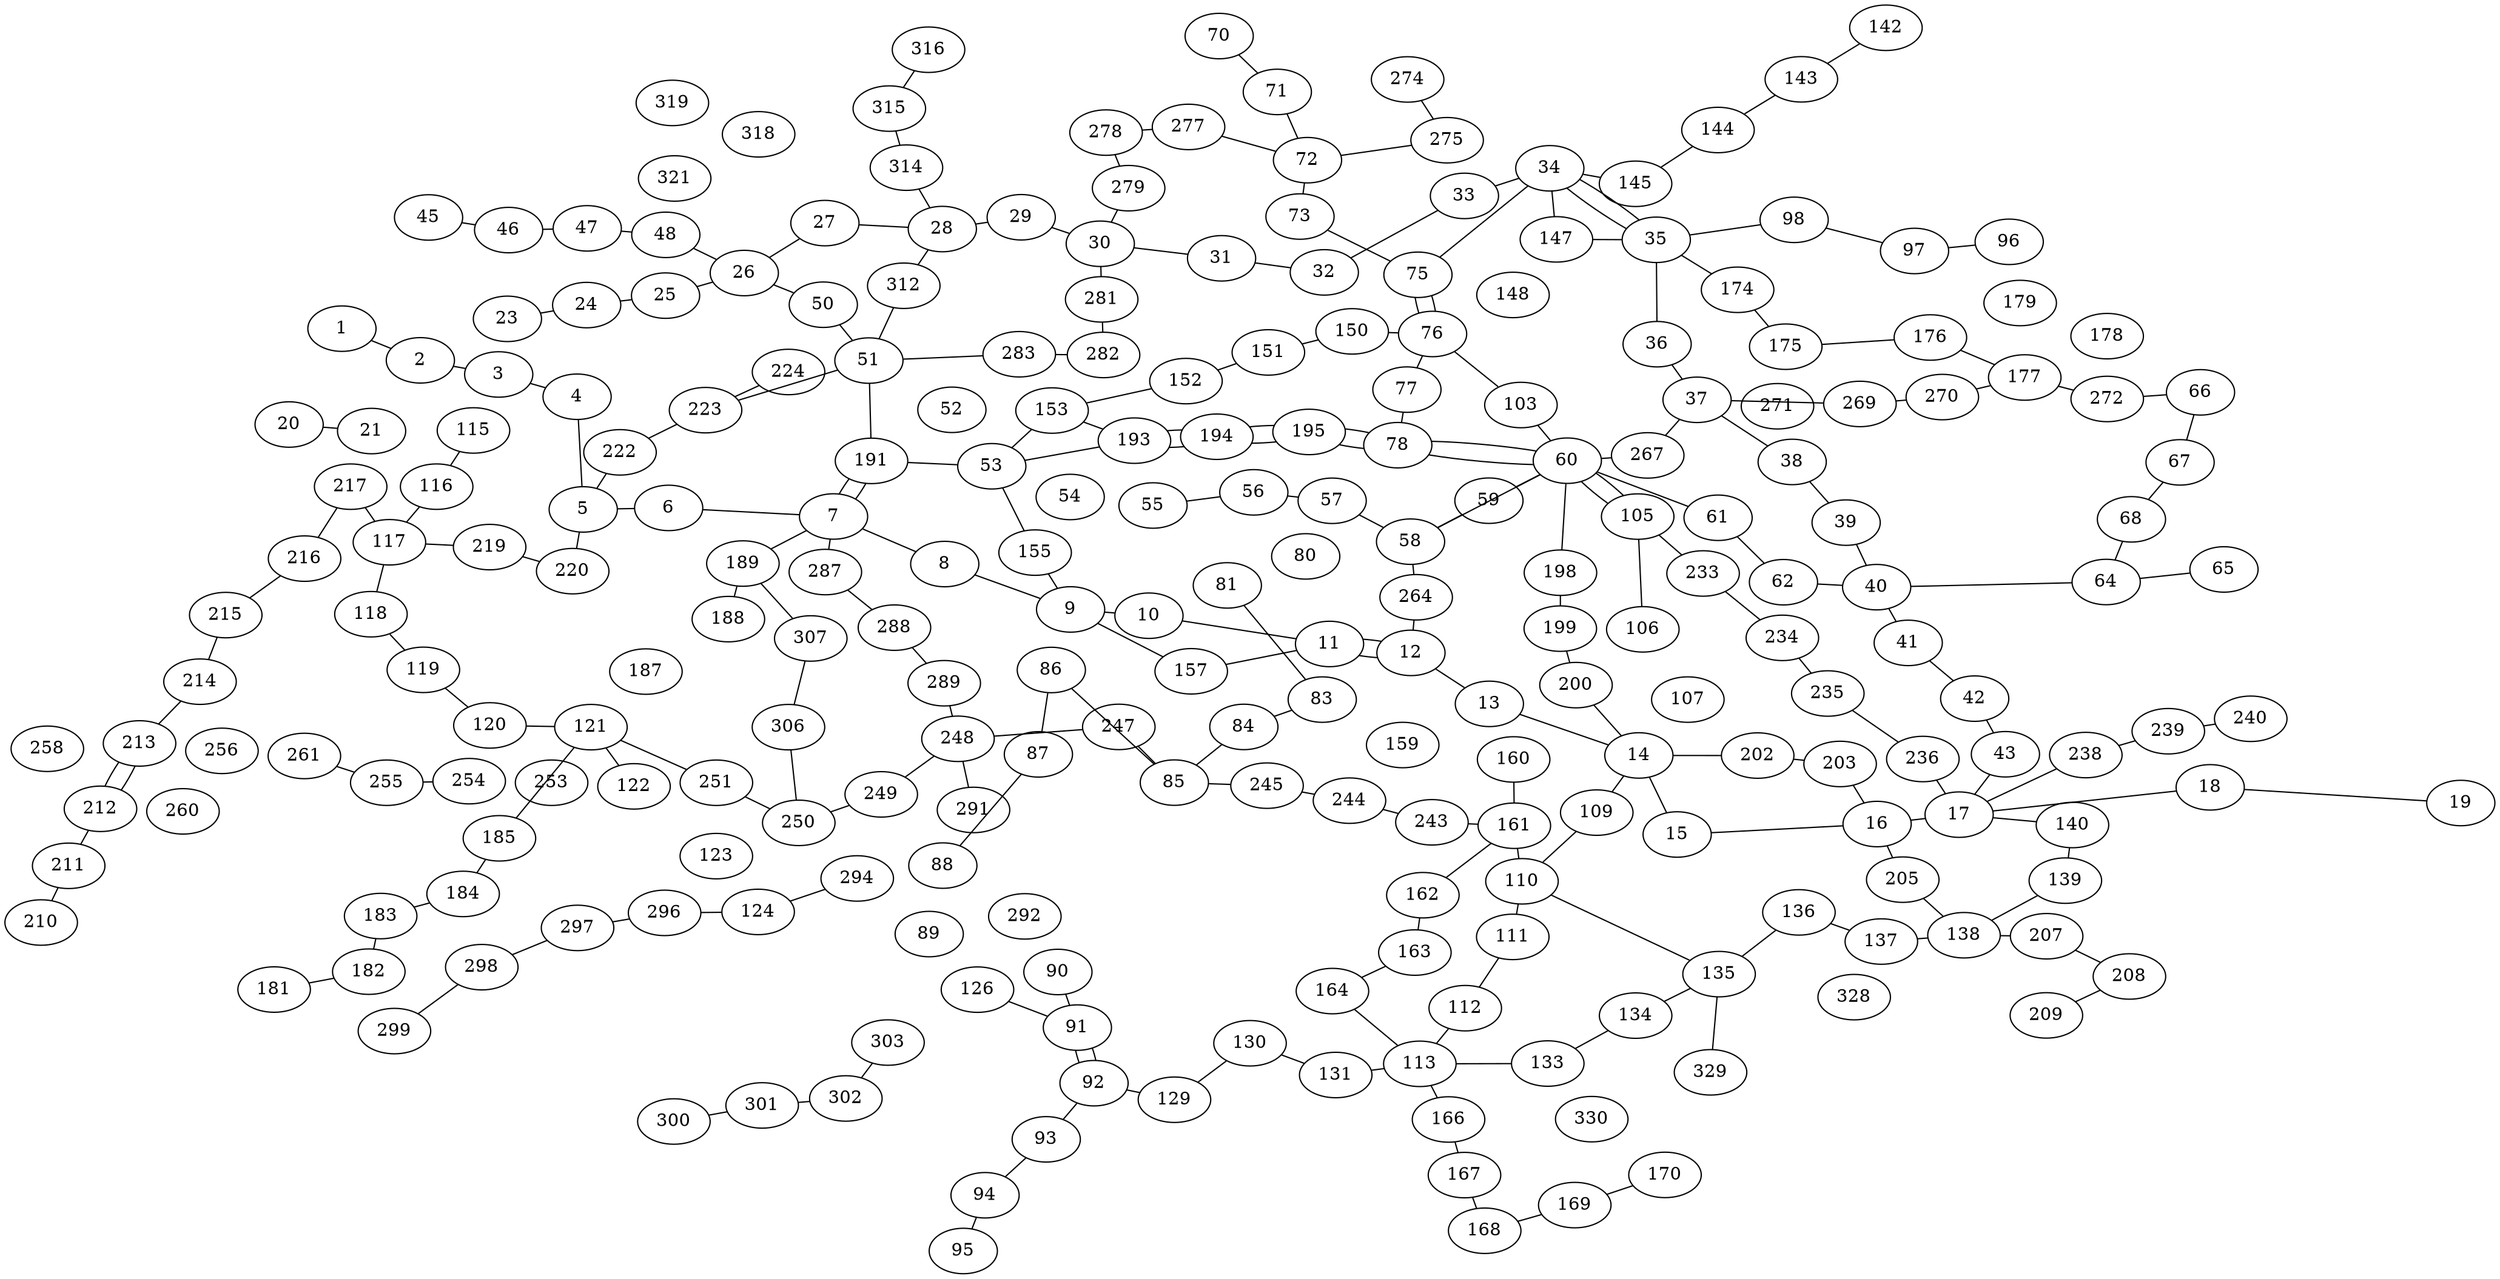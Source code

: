 graph G {
    layout=neato;
    overlap=false;
    "1" [pos="2.28258384736155,48.8781626526965!"];
    "2" [pos="2.28943541854221,48.8756673756517!"];
    "3" [pos="2.29581177523576,48.874994575223!"];
    "4" [pos="2.30075978497892,48.872037763641!"];
    "5" [pos="2.30948819233711,48.8687248870505!"];
    "6" [pos="2.31446450132278,48.8676562912457!"];
    "7" [pos="2.32296144579826,48.8665579920016!"];
    "8" [pos="2.32967809471164,48.8644778383665!"];
    "9" [pos="2.33645436775425,48.862222264626!"];
    "10" [pos="2.34096962328527,48.8608712117595!"];
    "11" [pos="2.34816099123458,48.8569534598372!"];
    "12" [pos="2.3520676701391,48.8573524042377!"];
    "13" [pos="2.36088525627519,48.8551874206563!"];
    "14" [pos="2.36871896103409,48.8520542925495!"];
    "15" [pos="2.3731565937892,48.8456832057876!"];
    "16" [pos="2.38720107040939,48.8472129257497!"];
    "17" [pos="2.39584398872374,48.8480842890258!"];
    "18" [pos="2.4108049967015,48.8470077301404!"];
    "19" [pos="2.44054009540611,48.8443175133653!"];
    "20" [pos="2.27763271754527,48.8713967943003!"];
    "21" [pos="2.28582876591298,48.8699260814626!"];
    "23" [pos="2.29811328861724,48.8782277299144!"];
    "24" [pos="2.30329436242521,48.8792652531651!"];
    "25" [pos="2.3094129673747,48.8805687691788!"];
    "26" [pos="2.31581509264638,48.8810731821276!"];
    "27" [pos="2.32135917382297,48.8823458178481!"];
    "28" [pos="2.32795832801022,48.8836690873247!"];
    "29" [pos="2.33248437543436,48.8837663535292!"];
    "30" [pos="2.33721116470113,48.8820209311193!"];
    "31" [pos="2.34415484033029,48.8828685678959!"];
    "32" [pos="2.3506070793551,48.8837760886089!"];
    "33" [pos="2.3604041692741,48.8843864099048!"];
    "34" [pos="2.36577437055817,48.8843205479219!"];
    "35" [pos="2.37143895998561,48.8830239124814!"];
    "36" [pos="2.37046757479386,48.8776498075734!"];
    "37" [pos="2.37673558655729,48.8722866011648!"];
    "38" [pos="2.38028898292719,48.8691933441843!"];
    "39" [pos="2.3834303882303,48.8663901391973!"];
    "40" [pos="2.38757989125445,48.8624498439893!"];
    "41" [pos="2.39049759674529,48.8580894271876!"];
    "42" [pos="2.39471273375548,48.8562446774892!"];
    "43" [pos="2.3981875566594,48.851648542649!"];
    "45" [pos="2.29211248215884,48.8856523921859!"];
    "46" [pos="2.29768318601258,48.8848443217919!"];
    "47" [pos="2.30467308758443,48.8838463897792!"];
    "48" [pos="2.30948784696001,48.8828400216298!"];
    "50" [pos="2.32218591952051,48.8787531630967!"];
    "51" [pos="2.32548839067261,48.8753813150599!"];
    "52" [pos="2.32765110341878,48.8736667509971!"];
    "53" [pos="2.33104728671124,48.8714374280492!"];
    "54" [pos="2.33631873559549,48.8696590964362!"];
    "55" [pos="2.34066537071104,48.8687567967076!"];
    "56" [pos="2.34755381593779,48.8673466033457!"];
    "57" [pos="2.35205078710284,48.8663817558035!"];
    "58" [pos="2.35650814364354,48.8652996116968!"];
    "59" [pos="2.36156123452636,48.8667566284863!"];
    "60" [pos="2.36330234078045,48.8675123568631!"];
    "61" [pos="2.3747477503599,48.8652523948625!"];
    "62" [pos="2.38050775608986,48.8641177000146!"];
    "64" [pos="2.39853730570457,48.8650325635159!"];
    "65" [pos="2.40875422118954,48.8645393719864!"];
    "66" [pos="2.4070619733808,48.87656859808!"];
    "67" [pos="2.40449818316887,48.8718433712749!"];
    "68" [pos="2.40149679228792,48.8684648860667!"];
    "70" [pos="2.34462409910279,48.8975256303301!"];
    "71" [pos="2.34759605535164,48.8941244426855!"];
    "72" [pos="2.34968154172248,48.8912804388966!"];
    "73" [pos="2.34936580800484,48.8870788765196!"];
    "75" [pos="2.35680878820541,48.8795917064621!"];
    "76" [pos="2.35806459441865,48.8761629935184!"];
    "77" [pos="2.35605174140158,48.8724469166474!"];
    "78" [pos="2.35449161656383,48.8696235816895!"];
    "80" [pos="2.34897619687911,48.8637030110762!"];
    "81" [pos="2.34612732517368,48.8625048393913!"];
    "83" [pos="2.34723223493191,48.8549338481585!"];
    "84" [pos="2.34399179903329,48.8535940766199!"];
    "85" [pos="2.34069229106652,48.8520245535667!"];
    "86" [pos="2.33394781079819,48.8535745628742!"];
    "87" [pos="2.33061195308154,48.8512086266185!"];
    "88" [pos="2.32705481506631,48.8470066506411!"];
    "89" [pos="2.323989185205,48.8438236103062!"];
    "90" [pos="2.3288628540691,48.8420523223441!"];
    "91" [pos="2.33046699371987,48.8391563585773!"];
    "92" [pos="2.33201883521639,48.833948692744!"];
    "93" [pos="2.32988764040842,48.8313375846232!"];
    "94" [pos="2.32709323494845,48.8282010632709!"];
    "95" [pos="2.3254932653821,48.8234163501918!"];
    "96" [pos="2.39212297232815,48.8884592103989!"];
    "97" [pos="2.38665201675988,48.886915952247!"];
    "98" [pos="2.37939098935239,48.8851338471378!"];
    "103" [pos="2.36102390204892,48.8706209253172!"];
    "105" [pos="2.36815584539455,48.8647770975732!"];
    "106" [pos="2.37181363047695,48.8598769369206!"];
    "107" [pos="2.37019466858975,48.8562440537382!"];
    "109" [pos="2.3658846507504,48.8464273245315!"];
    "110" [pos="2.36417731069183,48.8434054085772!"];
    "111" [pos="2.36072185971764,48.8385124457356!"];
    "112" [pos="2.35874195669934,48.835542932801!"];
    "113" [pos="2.35550159148148,48.8309657123443!"];
    "115" [pos="2.29314613724863,48.871489411987!"];
    "116" [pos="2.29003283760744,48.8668483424692!"];
    "117" [pos="2.28749279696644,48.8634876640714!"];
    "118" [pos="2.28583941888146,48.8575150886722!"];
    "119" [pos="2.2894007376346,48.8539253674278!"];
    "120" [pos="2.29366372673104,48.8504116248585!"];
    "121" [pos="2.29852572623663,48.8496308034842!"];
    "122" [pos="2.30294172833761,48.8475431112453!"];
    "123" [pos="2.30952961043039,48.8456476817025!"];
    "124" [pos="2.31291468047394,48.842528386595!"];
    "126" [pos="2.3252865779433,48.84090350075!"];
    "129" [pos="2.33715437092501,48.8329160052708!"];
    "130" [pos="2.3434382366787,48.8311159466681!"];
    "131" [pos="2.35061122592617,48.829860012364!"];
    "133" [pos="2.36280417159351,48.8332352787279!"];
    "134" [pos="2.36808128297274,48.8349630811609!"];
    "135" [pos="2.37276624894817,48.8370742696613!"];
    "136" [pos="2.37946307018526,48.8401760271736!"];
    "137" [pos="2.38959977007981,48.8390365273806!"];
    "138" [pos="2.39614862848937,48.8394340071049!"];
    "139" [pos="2.40086713199526,48.8414273312853!"];
    "140" [pos="2.40127453882237,48.8451032465536!"];
    "142" [pos="2.38586903314334,48.8978026914078!"];
    "143" [pos="2.38229155716463,48.8946726591084!"];
    "144" [pos="2.37693573698238,48.8908857579809!"];
    "145" [pos="2.3736694647432,48.8881572611178!"];
    "147" [pos="2.36442486249368,48.881206210878!"];
    "148" [pos="2.36201793551061,48.8784414547844!"];
    "150" [pos="2.34873975139007,48.8771648483022!"];
    "151" [pos="2.34444630970227,48.8759632841275!"];
    "152" [pos="2.34015055970637,48.8749594050929!"];
    "153" [pos="2.3337385944087,48.8731342048266!"];
    "155" [pos="2.33462360600492,48.8657555264287!"];
    "157" [pos="2.34177674914854,48.8585463383202!"];
    "159" [pos="2.3573766690444,48.8534598594796!"];
    "160" [pos="2.36185316969725,48.8512714074456!"];
    "161" [pos="2.35493167182323,48.8461978906888!"];
    "162" [pos="2.35215486857877,48.8426663846946!"];
    "163" [pos="2.3516265726055,48.8402262475657!"];
    "164" [pos="2.35241680189827,48.8358416213962!"];
    "166" [pos="2.35731843921319,48.8261368608053!"];
    "167" [pos="2.35841294615594,48.8221495051266!"];
    "168" [pos="2.35952973310717,48.8191065956103!"];
    "169" [pos="2.36467859404946,48.8200559281997!"];
    "170" [pos="2.36951125431949,48.8214890346144!"];
    "174" [pos="2.37412487118754,48.8807896620271!"];
    "175" [pos="2.38156984208801,48.8784990874506!"];
    "176" [pos="2.38890095131574,48.8795349903204!"];
    "177" [pos="2.3931393703605,48.8767236610252!"];
    "178" [pos="2.39858077069353,48.8801595797163!"];
    "179" [pos="2.39322847122749,48.8819492139726!"];
    "181" [pos="2.2783626618092,48.8366678938828!"];
    "182" [pos="2.28224195985507,48.8386608627116!"];
    "183" [pos="2.28791843112456,48.841024160045!"];
    "184" [pos="2.29184722036797,48.8426843338484!"];
    "185" [pos="2.29379684219286,48.8446115114202!"];
    "187" [pos="2.30634568382008,48.8549196596389!"];
    "188" [pos="2.31047353593698,48.8577270225864!"];
    "189" [pos="2.31463266044452,48.861092010433!"];
    "191" [pos="2.32581004879328,48.8705446757682!"];
    "193" [pos="2.33859122153854,48.8721358693699!"];
    "194" [pos="2.34320726640509,48.8715047688147!"];
    "195" [pos="2.34848136571839,48.8705712985549!"];
    "198" [pos="2.3667452977427,48.8630698825026!"];
    "199" [pos="2.36726153971727,48.8609681448082!"];
    "200" [pos="2.36809508538599,48.8570873668721!"];
    "202" [pos="2.37614122331859,48.8513377658502!"];
    "203" [pos="2.38402856638311,48.8501105431855!"];
    "205" [pos="2.39040001363536,48.8440050747607!"];
    "207" [pos="2.402366739988,48.8370774300875!"];
    "208" [pos="2.40587391298756,48.8350173731456!"];
    "209" [pos="2.40251187285007,48.8334492219311!"];
    "210" [pos="2.25704619292215,48.8379584046712!"];
    "211" [pos="2.25980084514434,48.8425802753283!"];
    "212" [pos="2.2615119169052,48.844911226615!"];
    "213" [pos="2.26398952533333,48.8479753532281!"];
    "214" [pos="2.26793329164707,48.8524334177774!"];
    "215" [pos="2.26994815793463,48.8555035574475!"];
    "216" [pos="2.27409624466972,48.8580919659505!"];
    "217" [pos="2.27788589795906,48.8639517079318!"];
    "219" [pos="2.29386422568227,48.8647800213093!"];
    "220" [pos="2.30110435239267,48.8646471469577!"];
    "222" [pos="2.31013720568782,48.8721551301294!"];
    "223" [pos="2.31601069312102,48.8734479148472!"];
    "224" [pos="2.3210135978086,48.8745466119868!"];
    "233" [pos="2.37388053821155,48.861416656961!"];
    "234" [pos="2.3800316941488,48.8576624334379!"];
    "235" [pos="2.38478239644889,48.8549394425003!"];
    "236" [pos="2.38910470503224,48.8522140723837!"];
    "238" [pos="2.40117076936841,48.8517624388841!"];
    "239" [pos="2.40603854479805,48.8527310195318!"];
    "240" [pos="2.41071815402749,48.8534826302583!"];
    "243" [pos="2.35132800167318,48.8467000343149!"];
    "244" [pos="2.34828041316949,48.8501954651213!"];
    "245" [pos="2.34489630121208,48.8510268759263!"];
    "247" [pos="2.33514281934647,48.8528437373513!"];
    "248" [pos="2.32685966312174,48.8515653054432!"];
    "249" [pos="2.32135124235473,48.8488945691107!"];
    "250" [pos="2.31652121945652,48.8470098926637!"];
    "251" [pos="2.30713784940338,48.8471672690468!"];
    "253" [pos="2.29501899714355,48.8470380127569!"];
    "254" [pos="2.28562101336672,48.8466045314492!"];
    "255" [pos="2.27800949652736,48.846181105275!"];
    "256" [pos="2.26911138902189,48.8471433605089!"];
    "258" [pos="2.25828074459554,48.847904122681!"];
    "260" [pos="2.26690547594029,48.8450882982306!"];
    "261" [pos="2.27306412637283,48.8470775063978!"];
    "264" [pos="2.35327394859477,48.8611901560022!"];
    "267" [pos="2.3707644347484,48.8700070168905!"];
    "269" [pos="2.38520291556953,48.8738187892325!"];
    "270" [pos="2.3893253789101,48.8752473476934!"];
    "271" [pos="2.3931393703605,48.8767236610252!"];
    "272" [pos="2.39864808996059,48.8755103832327!"];
    "274" [pos="2.35924854231036,48.8974024217225!"];
    "275" [pos="2.35980847808402,48.8905795776193!"];
    "277" [pos="2.34432002938048,48.892492267254!"];
    "278" [pos="2.33858382438319,48.8896818090189!"];
    "279" [pos="2.33839463522091,48.8843927170434!"];
    "281" [pos="2.33757064037967,48.8784165939537!"];
    "282" [pos="2.33787361922264,48.8760350303326!"];
    "283" [pos="2.33304917241824,48.8763365063593!"];
    "287" [pos="2.32057583664755,48.8610719385779!"];
    "288" [pos="2.32307596425154,48.8585319487804!"];
    "289" [pos="2.32569989845241,48.8558846775373!"];
    "291" [pos="2.32778718478739,48.8483328280924!"];
    "292" [pos="2.32869580549871,48.8450777446896!"];
    "294" [pos="2.31755123561703,48.8443176825861!"];
    "296" [pos="2.30798338057685,48.8414117274667!"];
    "297" [pos="2.30107451565455,48.8394379171286!"];
    "298" [pos="2.29639138648092,48.8371350528567!"];
    "299" [pos="2.28774170914233,48.8325195315652!"];
    "300" [pos="2.30533238665747,48.8276134630559!"];
    "301" [pos="2.31386048934431,48.8317503621191!"];
    "302" [pos="2.3183937066147,48.8340786788266!"];
    "303" [pos="2.32235399677881,48.8385260840742!"];
    "306" [pos="2.31428594618056,48.8512915499903!"];
    "307" [pos="2.31511393050966,48.8566249817984!"];
    "312" [pos="2.32685267123976,48.8795349364277!"];
    "314" [pos="2.32571411716613,48.887433655789!"];
    "315" [pos="2.32748325862612,48.8930014410137!"];
    "316" [pos="2.32904834074465,48.8974978363796!"];
    "318" [pos="2.31990481720936,48.8906518702421!"];
    "319" [pos="2.31320835075881,48.8944312870695!"];
    "321" [pos="2.31536814050515,48.888103402695!"];
    "328" [pos="2.38661785021406,48.8333193028951!"];
    "329" [pos="2.3764873711683,48.8299257649806!"];
    "330" [pos="2.36692312153081,48.827123440481!"];
    "1" -- "2";
    "2" -- "3";
    "3" -- "4";
    "4" -- "5";
    "5" -- "6";
    "6" -- "7";
    "7" -- "8";
    "8" -- "9";
    "9" -- "10";
    "10" -- "11";
    "11" -- "12";
    "12" -- "13";
    "13" -- "14";
    "14" -- "15";
    "15" -- "16";
    "16" -- "17";
    "17" -- "18";
    "18" -- "19";
    "20" -- "21";
    "23" -- "24";
    "24" -- "25";
    "25" -- "26";
    "26" -- "27";
    "27" -- "28";
    "28" -- "29";
    "29" -- "30";
    "30" -- "31";
    "31" -- "32";
    "32" -- "33";
    "33" -- "34";
    "34" -- "35";
    "35" -- "36";
    "36" -- "37";
    "37" -- "38";
    "38" -- "39";
    "39" -- "40";
    "40" -- "41";
    "41" -- "42";
    "42" -- "43";
    "43" -- "17";
    "45" -- "46";
    "46" -- "47";
    "47" -- "48";
    "48" -- "26";
    "26" -- "50";
    "50" -- "51";
    "55" -- "56";
    "56" -- "57";
    "57" -- "58";
    "58" -- "59";
    "59" -- "60";
    "60" -- "61";
    "61" -- "62";
    "62" -- "40";
    "40" -- "64";
    "64" -- "65";
    "70" -- "71";
    "71" -- "72";
    "72" -- "73";
    "73" -- "75";
    "75" -- "76";
    "76" -- "77";
    "77" -- "78";
    "81" -- "83";
    "83" -- "84";
    "84" -- "85";
    "85" -- "86";
    "86" -- "87";
    "87" -- "88";
    "90" -- "91";
    "91" -- "92";
    "92" -- "93";
    "93" -- "94";
    "94" -- "95";
    "96" -- "97";
    "97" -- "98";
    "98" -- "35";
    "35" -- "34";
    "34" -- "75";
    "75" -- "76";
    "76" -- "103";
    "103" -- "60";
    "60" -- "105";
    "105" -- "106";
    "14" -- "109";
    "109" -- "110";
    "110" -- "111";
    "111" -- "112";
    "112" -- "113";
    "64" -- "68";
    "68" -- "67";
    "67" -- "66";
    "115" -- "116";
    "116" -- "117";
    "117" -- "118";
    "118" -- "119";
    "119" -- "120";
    "120" -- "121";
    "121" -- "122";
    "126" -- "91";
    "91" -- "92";
    "92" -- "129";
    "129" -- "130";
    "130" -- "131";
    "131" -- "113";
    "113" -- "133";
    "133" -- "134";
    "134" -- "135";
    "135" -- "136";
    "136" -- "137";
    "137" -- "138";
    "138" -- "139";
    "139" -- "140";
    "140" -- "17";
    "142" -- "143";
    "143" -- "144";
    "144" -- "145";
    "145" -- "34";
    "34" -- "147";
    "76" -- "150";
    "150" -- "151";
    "151" -- "152";
    "152" -- "153";
    "153" -- "53";
    "53" -- "155";
    "155" -- "9";
    "9" -- "157";
    "157" -- "11";
    "160" -- "161";
    "161" -- "162";
    "162" -- "163";
    "163" -- "164";
    "164" -- "113";
    "113" -- "166";
    "166" -- "167";
    "167" -- "168";
    "168" -- "169";
    "169" -- "170";
    "147" -- "35";
    "35" -- "174";
    "174" -- "175";
    "175" -- "176";
    "176" -- "177";
    "181" -- "182";
    "182" -- "183";
    "183" -- "184";
    "184" -- "185";
    "185" -- "121";
    "188" -- "189";
    "189" -- "7";
    "7" -- "191";
    "191" -- "53";
    "53" -- "193";
    "193" -- "194";
    "194" -- "195";
    "195" -- "78";
    "78" -- "60";
    "60" -- "198";
    "198" -- "199";
    "199" -- "200";
    "200" -- "14";
    "14" -- "202";
    "202" -- "203";
    "203" -- "16";
    "16" -- "205";
    "205" -- "138";
    "138" -- "207";
    "207" -- "208";
    "208" -- "209";
    "210" -- "211";
    "211" -- "212";
    "212" -- "213";
    "213" -- "214";
    "214" -- "215";
    "215" -- "216";
    "216" -- "217";
    "217" -- "117";
    "117" -- "219";
    "219" -- "220";
    "220" -- "5";
    "5" -- "222";
    "222" -- "223";
    "223" -- "224";
    "153" -- "193";
    "193" -- "194";
    "194" -- "195";
    "195" -- "78";
    "78" -- "60";
    "60" -- "105";
    "105" -- "233";
    "233" -- "234";
    "234" -- "235";
    "235" -- "236";
    "236" -- "17";
    "17" -- "238";
    "238" -- "239";
    "239" -- "240";
    "212" -- "213";
    "261" -- "255";
    "255" -- "254";
    "121" -- "251";
    "251" -- "250";
    "250" -- "249";
    "249" -- "248";
    "248" -- "247";
    "247" -- "85";
    "85" -- "245";
    "245" -- "244";
    "244" -- "243";
    "243" -- "161";
    "161" -- "110";
    "110" -- "135";
    "135" -- "329";
    "11" -- "12";
    "12" -- "264";
    "264" -- "58";
    "58" -- "60";
    "60" -- "267";
    "267" -- "37";
    "37" -- "269";
    "269" -- "270";
    "270" -- "177";
    "177" -- "272";
    "272" -- "66";
    "274" -- "275";
    "275" -- "72";
    "72" -- "277";
    "277" -- "278";
    "278" -- "279";
    "279" -- "30";
    "30" -- "281";
    "281" -- "282";
    "282" -- "283";
    "283" -- "51";
    "51" -- "191";
    "191" -- "7";
    "7" -- "287";
    "287" -- "288";
    "288" -- "289";
    "289" -- "248";
    "248" -- "291";
    "294" -- "124";
    "124" -- "296";
    "296" -- "297";
    "297" -- "298";
    "298" -- "299";
    "316" -- "315";
    "315" -- "314";
    "314" -- "28";
    "28" -- "312";
    "312" -- "51";
    "51" -- "223";
    "189" -- "307";
    "307" -- "306";
    "306" -- "250";
    "303" -- "302";
    "302" -- "301";
    "301" -- "300";
}
